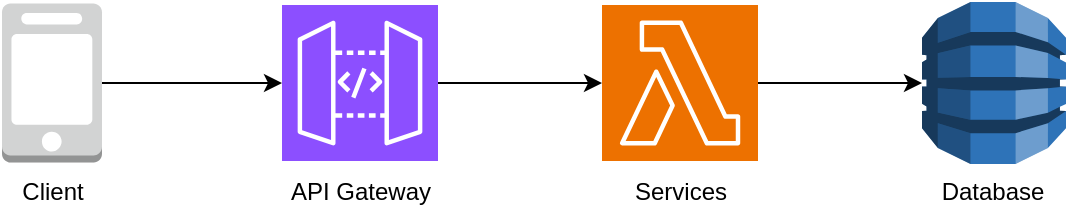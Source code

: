<mxfile version="23.0.2" type="device">
  <diagram name="Page-1" id="dLsKAhoUnHUIjIP42e5E">
    <mxGraphModel dx="1364" dy="843" grid="1" gridSize="10" guides="1" tooltips="1" connect="1" arrows="1" fold="1" page="1" pageScale="1" pageWidth="850" pageHeight="1100" math="0" shadow="0">
      <root>
        <mxCell id="0" />
        <mxCell id="1" parent="0" />
        <mxCell id="ipXoOTl3CQ7mLXRtnnuo-6" value="" style="edgeStyle=orthogonalEdgeStyle;rounded=0;orthogonalLoop=1;jettySize=auto;html=1;" edge="1" parent="1" source="ipXoOTl3CQ7mLXRtnnuo-2" target="ipXoOTl3CQ7mLXRtnnuo-3">
          <mxGeometry relative="1" as="geometry" />
        </mxCell>
        <mxCell id="ipXoOTl3CQ7mLXRtnnuo-2" value="" style="outlineConnect=0;dashed=0;verticalLabelPosition=bottom;verticalAlign=top;align=center;html=1;shape=mxgraph.aws3.mobile_client;fillColor=#D2D3D3;gradientColor=none;" vertex="1" parent="1">
          <mxGeometry x="60" y="239.75" width="50" height="79.5" as="geometry" />
        </mxCell>
        <mxCell id="ipXoOTl3CQ7mLXRtnnuo-7" value="" style="edgeStyle=orthogonalEdgeStyle;rounded=0;orthogonalLoop=1;jettySize=auto;html=1;" edge="1" parent="1" source="ipXoOTl3CQ7mLXRtnnuo-3" target="ipXoOTl3CQ7mLXRtnnuo-4">
          <mxGeometry relative="1" as="geometry" />
        </mxCell>
        <mxCell id="ipXoOTl3CQ7mLXRtnnuo-3" value="" style="sketch=0;points=[[0,0,0],[0.25,0,0],[0.5,0,0],[0.75,0,0],[1,0,0],[0,1,0],[0.25,1,0],[0.5,1,0],[0.75,1,0],[1,1,0],[0,0.25,0],[0,0.5,0],[0,0.75,0],[1,0.25,0],[1,0.5,0],[1,0.75,0]];outlineConnect=0;fontColor=#232F3E;fillColor=#8C4FFF;strokeColor=#ffffff;dashed=0;verticalLabelPosition=bottom;verticalAlign=top;align=center;html=1;fontSize=12;fontStyle=0;aspect=fixed;shape=mxgraph.aws4.resourceIcon;resIcon=mxgraph.aws4.api_gateway;" vertex="1" parent="1">
          <mxGeometry x="200" y="240.5" width="78" height="78" as="geometry" />
        </mxCell>
        <mxCell id="ipXoOTl3CQ7mLXRtnnuo-8" value="" style="edgeStyle=orthogonalEdgeStyle;rounded=0;orthogonalLoop=1;jettySize=auto;html=1;" edge="1" parent="1" source="ipXoOTl3CQ7mLXRtnnuo-4" target="ipXoOTl3CQ7mLXRtnnuo-5">
          <mxGeometry relative="1" as="geometry" />
        </mxCell>
        <mxCell id="ipXoOTl3CQ7mLXRtnnuo-4" value="" style="sketch=0;points=[[0,0,0],[0.25,0,0],[0.5,0,0],[0.75,0,0],[1,0,0],[0,1,0],[0.25,1,0],[0.5,1,0],[0.75,1,0],[1,1,0],[0,0.25,0],[0,0.5,0],[0,0.75,0],[1,0.25,0],[1,0.5,0],[1,0.75,0]];outlineConnect=0;fontColor=#232F3E;fillColor=#ED7100;strokeColor=#ffffff;dashed=0;verticalLabelPosition=bottom;verticalAlign=top;align=center;html=1;fontSize=12;fontStyle=0;aspect=fixed;shape=mxgraph.aws4.resourceIcon;resIcon=mxgraph.aws4.lambda;" vertex="1" parent="1">
          <mxGeometry x="360" y="240.5" width="78" height="78" as="geometry" />
        </mxCell>
        <mxCell id="ipXoOTl3CQ7mLXRtnnuo-5" value="" style="outlineConnect=0;dashed=0;verticalLabelPosition=bottom;verticalAlign=top;align=center;html=1;shape=mxgraph.aws3.dynamo_db;fillColor=#2E73B8;gradientColor=none;" vertex="1" parent="1">
          <mxGeometry x="520" y="239" width="72" height="81" as="geometry" />
        </mxCell>
        <mxCell id="ipXoOTl3CQ7mLXRtnnuo-9" value="Client" style="text;html=1;align=center;verticalAlign=middle;resizable=0;points=[];autosize=1;strokeColor=none;fillColor=none;" vertex="1" parent="1">
          <mxGeometry x="60" y="318.5" width="50" height="30" as="geometry" />
        </mxCell>
        <mxCell id="ipXoOTl3CQ7mLXRtnnuo-10" value="API Gateway" style="text;html=1;align=center;verticalAlign=middle;resizable=0;points=[];autosize=1;strokeColor=none;fillColor=none;" vertex="1" parent="1">
          <mxGeometry x="194" y="318.5" width="90" height="30" as="geometry" />
        </mxCell>
        <mxCell id="ipXoOTl3CQ7mLXRtnnuo-11" value="Services" style="text;html=1;align=center;verticalAlign=middle;resizable=0;points=[];autosize=1;strokeColor=none;fillColor=none;" vertex="1" parent="1">
          <mxGeometry x="364" y="318.5" width="70" height="30" as="geometry" />
        </mxCell>
        <mxCell id="ipXoOTl3CQ7mLXRtnnuo-12" value="Database" style="text;html=1;align=center;verticalAlign=middle;resizable=0;points=[];autosize=1;strokeColor=none;fillColor=none;" vertex="1" parent="1">
          <mxGeometry x="520" y="318.5" width="70" height="30" as="geometry" />
        </mxCell>
      </root>
    </mxGraphModel>
  </diagram>
</mxfile>
